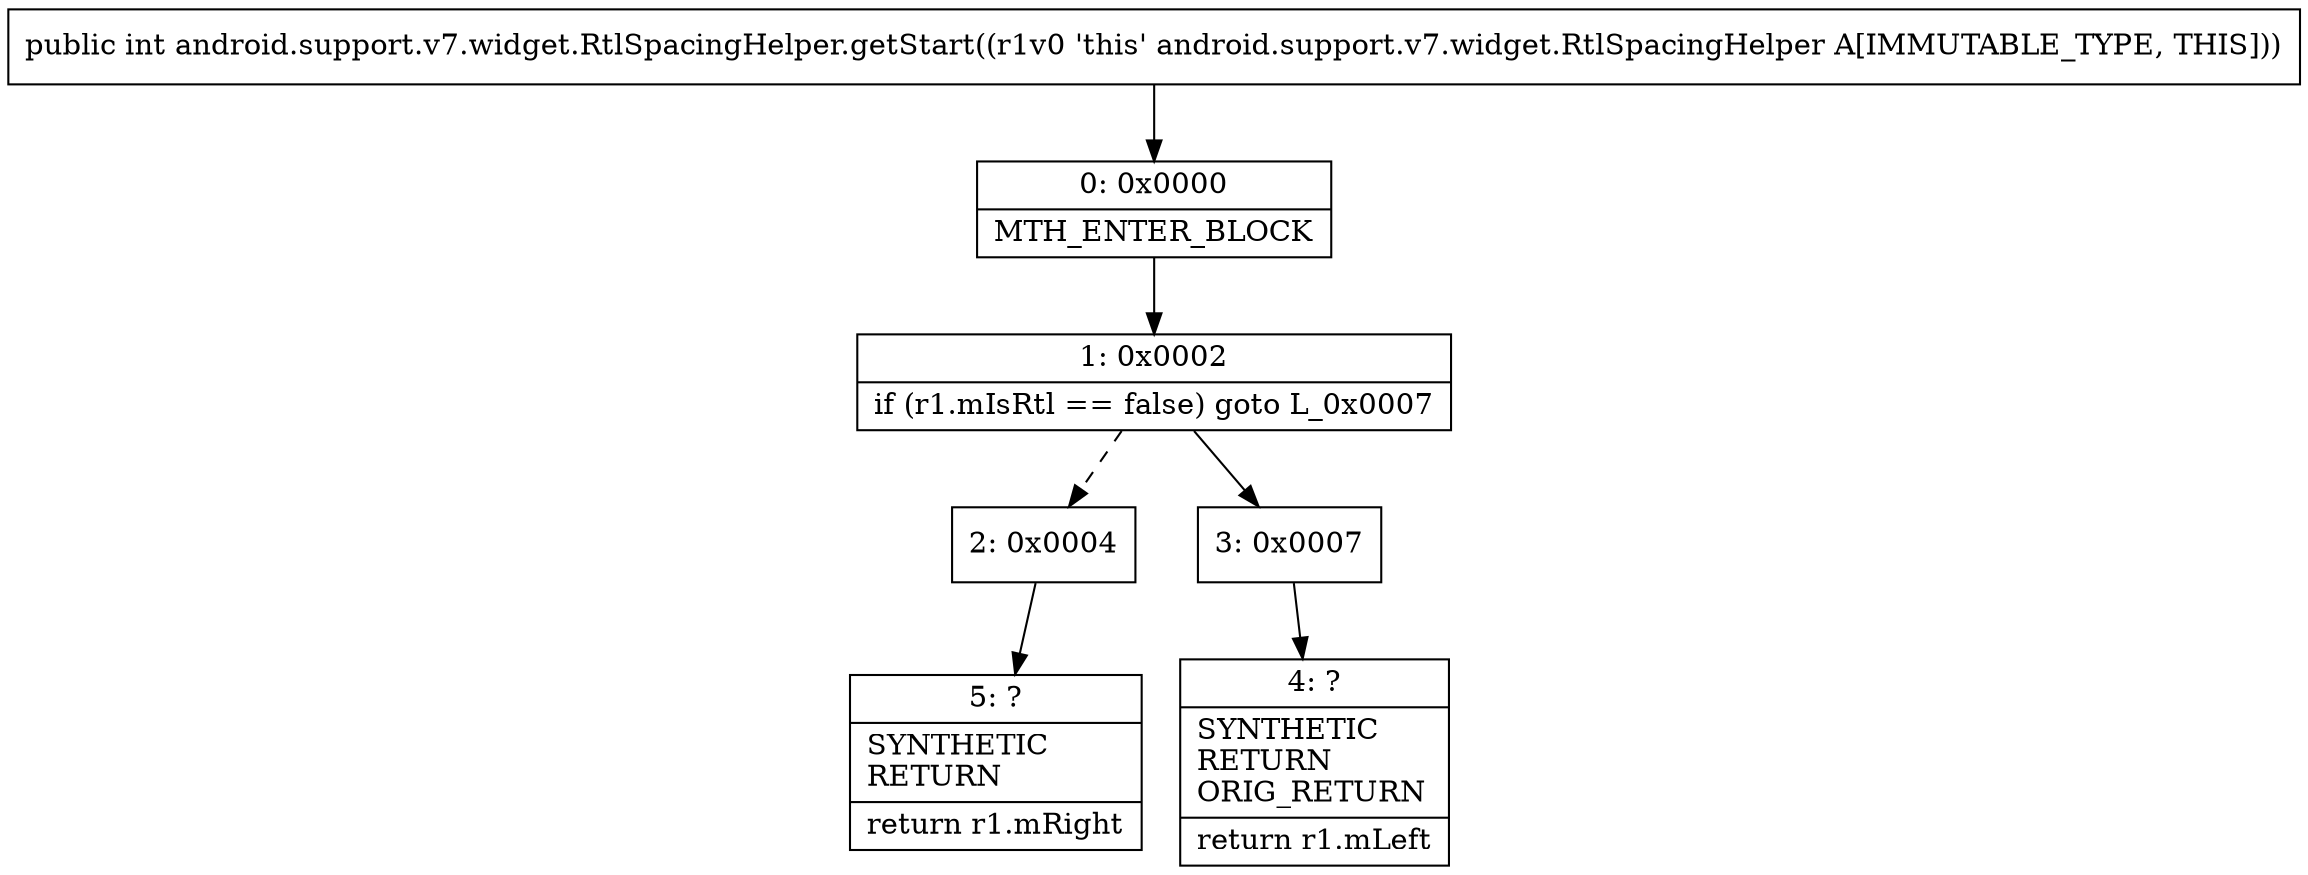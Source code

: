 digraph "CFG forandroid.support.v7.widget.RtlSpacingHelper.getStart()I" {
Node_0 [shape=record,label="{0\:\ 0x0000|MTH_ENTER_BLOCK\l}"];
Node_1 [shape=record,label="{1\:\ 0x0002|if (r1.mIsRtl == false) goto L_0x0007\l}"];
Node_2 [shape=record,label="{2\:\ 0x0004}"];
Node_3 [shape=record,label="{3\:\ 0x0007}"];
Node_4 [shape=record,label="{4\:\ ?|SYNTHETIC\lRETURN\lORIG_RETURN\l|return r1.mLeft\l}"];
Node_5 [shape=record,label="{5\:\ ?|SYNTHETIC\lRETURN\l|return r1.mRight\l}"];
MethodNode[shape=record,label="{public int android.support.v7.widget.RtlSpacingHelper.getStart((r1v0 'this' android.support.v7.widget.RtlSpacingHelper A[IMMUTABLE_TYPE, THIS])) }"];
MethodNode -> Node_0;
Node_0 -> Node_1;
Node_1 -> Node_2[style=dashed];
Node_1 -> Node_3;
Node_2 -> Node_5;
Node_3 -> Node_4;
}

